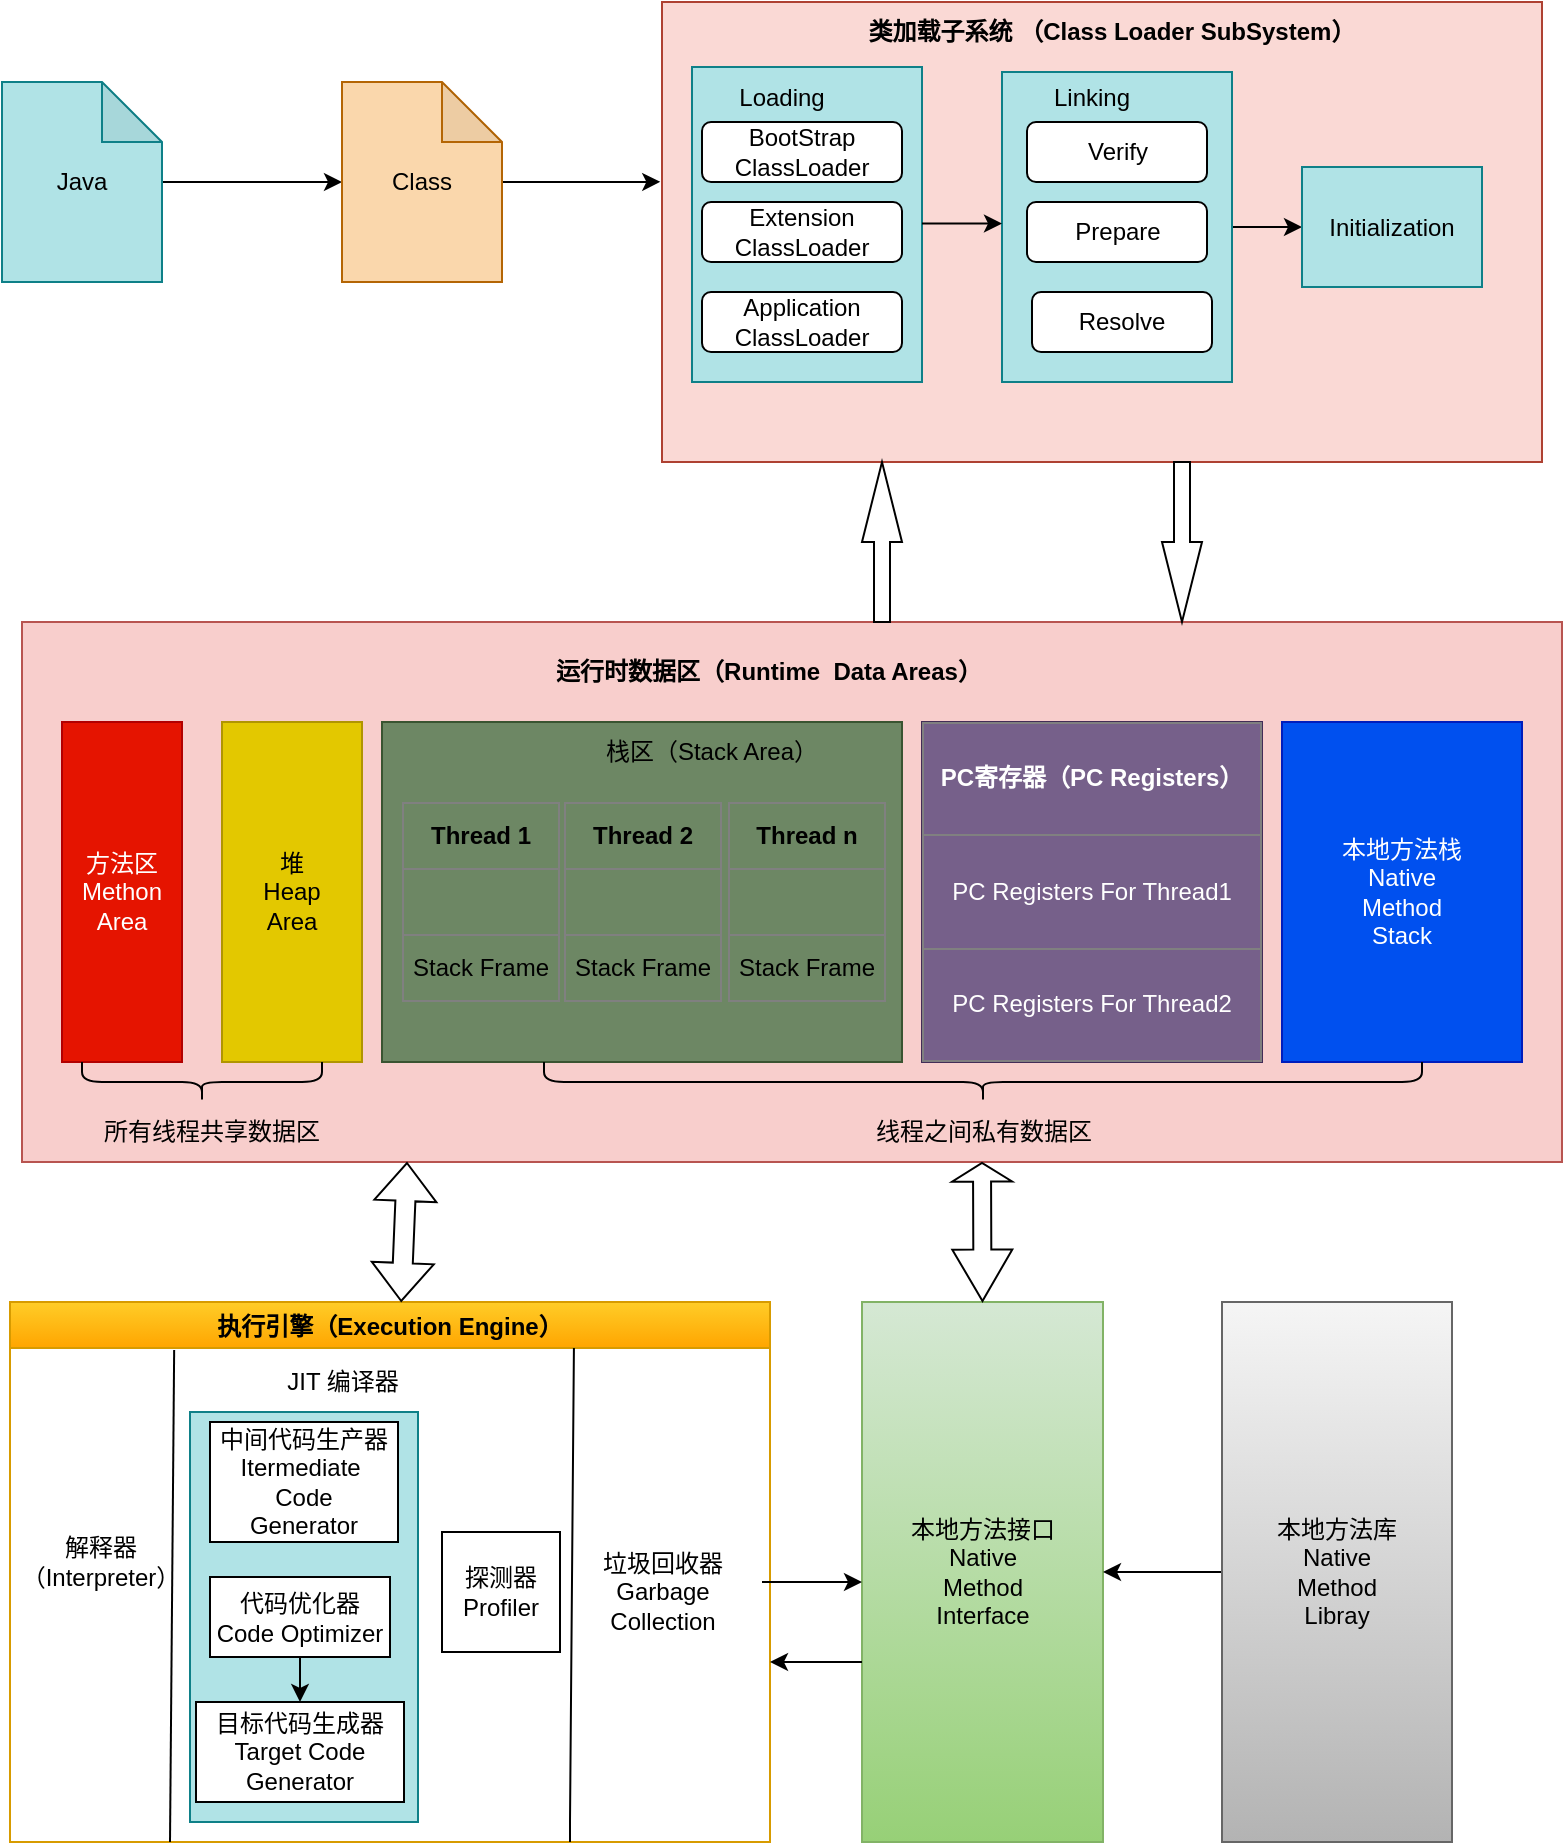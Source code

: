 <mxfile version="15.9.4" type="github">
  <diagram id="ina5q-MMzBwLPQNnRXQV" name="第 1 页">
    <mxGraphModel dx="1422" dy="762" grid="1" gridSize="10" guides="1" tooltips="1" connect="1" arrows="1" fold="1" page="1" pageScale="1" pageWidth="827" pageHeight="1169" math="0" shadow="0">
      <root>
        <mxCell id="0" />
        <mxCell id="1" parent="0" />
        <mxCell id="_j4ldURv0qFXSPAYDD44-5" value="" style="rounded=0;whiteSpace=wrap;html=1;fillColor=#fad9d5;strokeColor=#ae4132;" vertex="1" parent="1">
          <mxGeometry x="360" y="10" width="440" height="230" as="geometry" />
        </mxCell>
        <mxCell id="_j4ldURv0qFXSPAYDD44-26" value="" style="edgeStyle=orthogonalEdgeStyle;rounded=0;orthogonalLoop=1;jettySize=auto;html=1;" edge="1" parent="1" source="_j4ldURv0qFXSPAYDD44-1" target="_j4ldURv0qFXSPAYDD44-2">
          <mxGeometry relative="1" as="geometry" />
        </mxCell>
        <mxCell id="_j4ldURv0qFXSPAYDD44-1" value="Java" style="shape=note;whiteSpace=wrap;html=1;backgroundOutline=1;darkOpacity=0.05;fillColor=#b0e3e6;strokeColor=#0e8088;" vertex="1" parent="1">
          <mxGeometry x="30" y="50" width="80" height="100" as="geometry" />
        </mxCell>
        <mxCell id="_j4ldURv0qFXSPAYDD44-28" value="" style="edgeStyle=orthogonalEdgeStyle;rounded=0;orthogonalLoop=1;jettySize=auto;html=1;entryX=-0.002;entryY=0.391;entryDx=0;entryDy=0;entryPerimeter=0;" edge="1" parent="1" source="_j4ldURv0qFXSPAYDD44-2" target="_j4ldURv0qFXSPAYDD44-5">
          <mxGeometry relative="1" as="geometry">
            <mxPoint x="350" y="100" as="targetPoint" />
          </mxGeometry>
        </mxCell>
        <mxCell id="_j4ldURv0qFXSPAYDD44-2" value="Class" style="shape=note;whiteSpace=wrap;html=1;backgroundOutline=1;darkOpacity=0.05;fillColor=#fad7ac;strokeColor=#b46504;" vertex="1" parent="1">
          <mxGeometry x="200" y="50" width="80" height="100" as="geometry" />
        </mxCell>
        <mxCell id="_j4ldURv0qFXSPAYDD44-6" value="" style="rounded=0;whiteSpace=wrap;html=1;fillColor=#b0e3e6;strokeColor=#0e8088;" vertex="1" parent="1">
          <mxGeometry x="375" y="42.5" width="115" height="157.5" as="geometry" />
        </mxCell>
        <mxCell id="_j4ldURv0qFXSPAYDD44-31" value="" style="edgeStyle=orthogonalEdgeStyle;rounded=0;orthogonalLoop=1;jettySize=auto;html=1;" edge="1" parent="1" source="_j4ldURv0qFXSPAYDD44-7" target="_j4ldURv0qFXSPAYDD44-8">
          <mxGeometry relative="1" as="geometry" />
        </mxCell>
        <mxCell id="_j4ldURv0qFXSPAYDD44-7" value="" style="rounded=0;whiteSpace=wrap;html=1;fillColor=#b0e3e6;strokeColor=#0e8088;" vertex="1" parent="1">
          <mxGeometry x="530" y="45" width="115" height="155" as="geometry" />
        </mxCell>
        <mxCell id="_j4ldURv0qFXSPAYDD44-8" value="Initialization" style="rounded=0;whiteSpace=wrap;html=1;fillColor=#b0e3e6;strokeColor=#0e8088;" vertex="1" parent="1">
          <mxGeometry x="680" y="92.5" width="90" height="60" as="geometry" />
        </mxCell>
        <mxCell id="_j4ldURv0qFXSPAYDD44-9" value="BootStrap&lt;br&gt;ClassLoader" style="rounded=1;whiteSpace=wrap;html=1;" vertex="1" parent="1">
          <mxGeometry x="380" y="70" width="100" height="30" as="geometry" />
        </mxCell>
        <mxCell id="_j4ldURv0qFXSPAYDD44-10" value="Extension&lt;br&gt;ClassLoader" style="rounded=1;whiteSpace=wrap;html=1;" vertex="1" parent="1">
          <mxGeometry x="380" y="110" width="100" height="30" as="geometry" />
        </mxCell>
        <mxCell id="_j4ldURv0qFXSPAYDD44-11" value="Application&lt;br&gt;ClassLoader" style="rounded=1;whiteSpace=wrap;html=1;" vertex="1" parent="1">
          <mxGeometry x="380" y="155" width="100" height="30" as="geometry" />
        </mxCell>
        <mxCell id="_j4ldURv0qFXSPAYDD44-12" value="Verify" style="rounded=1;whiteSpace=wrap;html=1;" vertex="1" parent="1">
          <mxGeometry x="542.5" y="70" width="90" height="30" as="geometry" />
        </mxCell>
        <mxCell id="_j4ldURv0qFXSPAYDD44-13" value="Prepare" style="rounded=1;whiteSpace=wrap;html=1;" vertex="1" parent="1">
          <mxGeometry x="542.5" y="110" width="90" height="30" as="geometry" />
        </mxCell>
        <mxCell id="_j4ldURv0qFXSPAYDD44-14" value="Resolve" style="rounded=1;whiteSpace=wrap;html=1;" vertex="1" parent="1">
          <mxGeometry x="545" y="155" width="90" height="30" as="geometry" />
        </mxCell>
        <mxCell id="_j4ldURv0qFXSPAYDD44-19" value="Linking" style="text;html=1;strokeColor=none;fillColor=none;align=center;verticalAlign=middle;whiteSpace=wrap;rounded=0;" vertex="1" parent="1">
          <mxGeometry x="545" y="42.5" width="60" height="30" as="geometry" />
        </mxCell>
        <mxCell id="_j4ldURv0qFXSPAYDD44-20" value="&lt;b&gt;类加载子系统 （&lt;/b&gt;&lt;b&gt;Class Loader SubSystem&lt;/b&gt;&lt;b&gt;）&lt;/b&gt;" style="text;html=1;strokeColor=none;fillColor=none;align=center;verticalAlign=middle;whiteSpace=wrap;rounded=0;" vertex="1" parent="1">
          <mxGeometry x="400" y="10" width="370" height="30" as="geometry" />
        </mxCell>
        <mxCell id="_j4ldURv0qFXSPAYDD44-23" value="Loading" style="text;html=1;strokeColor=none;fillColor=none;align=center;verticalAlign=middle;whiteSpace=wrap;rounded=0;" vertex="1" parent="1">
          <mxGeometry x="390" y="42.5" width="60" height="30" as="geometry" />
        </mxCell>
        <mxCell id="_j4ldURv0qFXSPAYDD44-30" value="" style="endArrow=classic;html=1;rounded=0;" edge="1" parent="1">
          <mxGeometry width="50" height="50" relative="1" as="geometry">
            <mxPoint x="490" y="120.75" as="sourcePoint" />
            <mxPoint x="530" y="120.75" as="targetPoint" />
          </mxGeometry>
        </mxCell>
        <mxCell id="_j4ldURv0qFXSPAYDD44-32" value="" style="rounded=0;whiteSpace=wrap;html=1;fillColor=#f8cecc;strokeColor=#b85450;" vertex="1" parent="1">
          <mxGeometry x="40" y="320" width="770" height="270" as="geometry" />
        </mxCell>
        <mxCell id="_j4ldURv0qFXSPAYDD44-33" value="" style="html=1;shadow=0;dashed=0;align=center;verticalAlign=middle;shape=mxgraph.arrows2.arrow;dy=0.6;dx=40;direction=south;notch=0;" vertex="1" parent="1">
          <mxGeometry x="610" y="240" width="20" height="80" as="geometry" />
        </mxCell>
        <mxCell id="_j4ldURv0qFXSPAYDD44-34" value="" style="html=1;shadow=0;dashed=0;align=center;verticalAlign=middle;shape=mxgraph.arrows2.arrow;dy=0.6;dx=40;direction=north;notch=0;" vertex="1" parent="1">
          <mxGeometry x="460" y="240" width="20" height="80" as="geometry" />
        </mxCell>
        <mxCell id="_j4ldURv0qFXSPAYDD44-35" value="&lt;b&gt;运行时数据区（Runtime&amp;nbsp; Data Areas）&lt;/b&gt;" style="text;html=1;strokeColor=none;fillColor=none;align=center;verticalAlign=middle;whiteSpace=wrap;rounded=0;" vertex="1" parent="1">
          <mxGeometry x="301" y="330" width="225" height="30" as="geometry" />
        </mxCell>
        <mxCell id="_j4ldURv0qFXSPAYDD44-38" value="" style="rounded=0;whiteSpace=wrap;html=1;fillColor=#6d8764;fontColor=#ffffff;strokeColor=#3A5431;" vertex="1" parent="1">
          <mxGeometry x="220" y="370" width="260" height="170" as="geometry" />
        </mxCell>
        <mxCell id="_j4ldURv0qFXSPAYDD44-42" value="本地方法栈&lt;br&gt;Native&lt;br&gt;Method&lt;br&gt;Stack" style="rounded=0;whiteSpace=wrap;html=1;fillColor=#0050ef;strokeColor=#001DBC;fontColor=#ffffff;" vertex="1" parent="1">
          <mxGeometry x="670" y="370" width="120" height="170" as="geometry" />
        </mxCell>
        <mxCell id="_j4ldURv0qFXSPAYDD44-43" value="&lt;span&gt;方法区&lt;/span&gt;&lt;br&gt;&lt;span&gt;Methon&lt;/span&gt;&lt;br&gt;&lt;span&gt;Area&lt;/span&gt;" style="rounded=0;whiteSpace=wrap;html=1;fillColor=#e51400;fontColor=#ffffff;strokeColor=#B20000;" vertex="1" parent="1">
          <mxGeometry x="60" y="370" width="60" height="170" as="geometry" />
        </mxCell>
        <mxCell id="_j4ldURv0qFXSPAYDD44-44" value="&lt;span&gt;堆&lt;/span&gt;&lt;br&gt;&lt;span&gt;Heap&lt;/span&gt;&lt;br&gt;&lt;span&gt;Area&lt;/span&gt;" style="rounded=0;whiteSpace=wrap;html=1;fillColor=#e3c800;fontColor=#000000;strokeColor=#B09500;" vertex="1" parent="1">
          <mxGeometry x="140" y="370" width="70" height="170" as="geometry" />
        </mxCell>
        <mxCell id="_j4ldURv0qFXSPAYDD44-45" value="栈区（Stack Area）" style="text;html=1;strokeColor=none;fillColor=none;align=center;verticalAlign=middle;whiteSpace=wrap;rounded=0;" vertex="1" parent="1">
          <mxGeometry x="320" y="370" width="130" height="30" as="geometry" />
        </mxCell>
        <mxCell id="_j4ldURv0qFXSPAYDD44-46" value="&lt;table border=&quot;1&quot; width=&quot;100%&quot; cellpadding=&quot;4&quot; style=&quot;width: 100% ; height: 100% ; border-collapse: collapse&quot;&gt;&lt;tbody&gt;&lt;tr&gt;&lt;th align=&quot;center&quot;&gt;Thread 1&lt;/th&gt;&lt;/tr&gt;&lt;tr&gt;&lt;td align=&quot;center&quot;&gt;&lt;br&gt;&lt;/td&gt;&lt;/tr&gt;&lt;tr&gt;&lt;td align=&quot;center&quot;&gt;Stack Frame&lt;/td&gt;&lt;/tr&gt;&lt;/tbody&gt;&lt;/table&gt;" style="text;html=1;strokeColor=none;fillColor=none;overflow=fill;" vertex="1" parent="1">
          <mxGeometry x="230" y="410" width="79" height="100" as="geometry" />
        </mxCell>
        <mxCell id="_j4ldURv0qFXSPAYDD44-47" value="&lt;table border=&quot;1&quot; width=&quot;100%&quot; cellpadding=&quot;4&quot; style=&quot;width: 100% ; height: 100% ; border-collapse: collapse&quot;&gt;&lt;tbody&gt;&lt;tr&gt;&lt;th align=&quot;center&quot;&gt;Thread 2&lt;/th&gt;&lt;/tr&gt;&lt;tr&gt;&lt;td align=&quot;center&quot;&gt;&lt;br&gt;&lt;/td&gt;&lt;/tr&gt;&lt;tr&gt;&lt;td align=&quot;center&quot;&gt;Stack Frame&lt;/td&gt;&lt;/tr&gt;&lt;/tbody&gt;&lt;/table&gt;" style="text;html=1;strokeColor=none;fillColor=none;overflow=fill;" vertex="1" parent="1">
          <mxGeometry x="311" y="410" width="79" height="100" as="geometry" />
        </mxCell>
        <mxCell id="_j4ldURv0qFXSPAYDD44-48" value="&lt;table border=&quot;1&quot; width=&quot;100%&quot; cellpadding=&quot;4&quot; style=&quot;width: 100% ; height: 100% ; border-collapse: collapse&quot;&gt;&lt;tbody&gt;&lt;tr&gt;&lt;th align=&quot;center&quot;&gt;Thread n&lt;/th&gt;&lt;/tr&gt;&lt;tr&gt;&lt;td align=&quot;center&quot;&gt;&lt;br&gt;&lt;/td&gt;&lt;/tr&gt;&lt;tr&gt;&lt;td align=&quot;center&quot;&gt;Stack Frame&lt;/td&gt;&lt;/tr&gt;&lt;/tbody&gt;&lt;/table&gt;" style="text;html=1;strokeColor=none;fillColor=none;overflow=fill;" vertex="1" parent="1">
          <mxGeometry x="393" y="410" width="79" height="100" as="geometry" />
        </mxCell>
        <mxCell id="_j4ldURv0qFXSPAYDD44-49" value="&lt;table border=&quot;1&quot; width=&quot;100%&quot; cellpadding=&quot;4&quot; style=&quot;width: 100% ; height: 100% ; border-collapse: collapse&quot;&gt;&lt;tbody&gt;&lt;tr&gt;&lt;th align=&quot;center&quot;&gt;PC寄存器（PC Registers）&lt;/th&gt;&lt;/tr&gt;&lt;tr&gt;&lt;td align=&quot;center&quot;&gt;PC Registers For Thread1&lt;/td&gt;&lt;/tr&gt;&lt;tr&gt;&lt;td align=&quot;center&quot;&gt;PC Registers For Thread2&lt;br&gt;&lt;/td&gt;&lt;/tr&gt;&lt;/tbody&gt;&lt;/table&gt;" style="text;html=1;strokeColor=#432D57;fillColor=#76608a;overflow=fill;fontColor=#ffffff;" vertex="1" parent="1">
          <mxGeometry x="490" y="370" width="170" height="170" as="geometry" />
        </mxCell>
        <mxCell id="_j4ldURv0qFXSPAYDD44-54" value="" style="shape=curlyBracket;whiteSpace=wrap;html=1;rounded=1;direction=north;" vertex="1" parent="1">
          <mxGeometry x="70" y="540" width="120" height="20" as="geometry" />
        </mxCell>
        <mxCell id="_j4ldURv0qFXSPAYDD44-57" value="" style="shape=curlyBracket;whiteSpace=wrap;html=1;rounded=1;direction=north;" vertex="1" parent="1">
          <mxGeometry x="301" y="540" width="439" height="20" as="geometry" />
        </mxCell>
        <mxCell id="_j4ldURv0qFXSPAYDD44-60" value="所有线程共享数据区" style="text;html=1;strokeColor=none;fillColor=none;align=center;verticalAlign=middle;whiteSpace=wrap;rounded=0;" vertex="1" parent="1">
          <mxGeometry x="80" y="560" width="110" height="30" as="geometry" />
        </mxCell>
        <mxCell id="_j4ldURv0qFXSPAYDD44-61" value="线程之间私有数据区" style="text;html=1;strokeColor=none;fillColor=none;align=center;verticalAlign=middle;whiteSpace=wrap;rounded=0;" vertex="1" parent="1">
          <mxGeometry x="460.5" y="560" width="120" height="30" as="geometry" />
        </mxCell>
        <mxCell id="_j4ldURv0qFXSPAYDD44-62" value="执行引擎（Execution Engine）" style="swimlane;fillColor=#ffcd28;strokeColor=#d79b00;gradientColor=#ffa500;" vertex="1" parent="1">
          <mxGeometry x="34" y="660" width="380" height="270" as="geometry">
            <mxRectangle x="40" y="670" width="210" height="23" as="alternateBounds" />
          </mxGeometry>
        </mxCell>
        <mxCell id="_j4ldURv0qFXSPAYDD44-67" value="" style="endArrow=none;html=1;rounded=0;entryX=0.216;entryY=0.089;entryDx=0;entryDy=0;entryPerimeter=0;" edge="1" parent="_j4ldURv0qFXSPAYDD44-62" target="_j4ldURv0qFXSPAYDD44-62">
          <mxGeometry width="50" height="50" relative="1" as="geometry">
            <mxPoint x="80" y="270" as="sourcePoint" />
            <mxPoint x="80" y="30" as="targetPoint" />
          </mxGeometry>
        </mxCell>
        <mxCell id="_j4ldURv0qFXSPAYDD44-68" value="" style="endArrow=none;html=1;rounded=0;entryX=0.742;entryY=0.085;entryDx=0;entryDy=0;entryPerimeter=0;" edge="1" parent="_j4ldURv0qFXSPAYDD44-62" target="_j4ldURv0qFXSPAYDD44-62">
          <mxGeometry width="50" height="50" relative="1" as="geometry">
            <mxPoint x="280" y="270" as="sourcePoint" />
            <mxPoint x="280" y="30" as="targetPoint" />
            <Array as="points">
              <mxPoint x="280" y="260" />
            </Array>
          </mxGeometry>
        </mxCell>
        <mxCell id="_j4ldURv0qFXSPAYDD44-69" value="解释器&lt;br&gt;（Interpreter）" style="text;html=1;align=center;verticalAlign=middle;resizable=0;points=[];autosize=1;strokeColor=none;fillColor=none;" vertex="1" parent="_j4ldURv0qFXSPAYDD44-62">
          <mxGeometry y="115" width="90" height="30" as="geometry" />
        </mxCell>
        <mxCell id="_j4ldURv0qFXSPAYDD44-71" value="" style="rounded=0;whiteSpace=wrap;html=1;fillColor=#b0e3e6;strokeColor=#0e8088;" vertex="1" parent="_j4ldURv0qFXSPAYDD44-62">
          <mxGeometry x="90" y="55" width="114" height="205" as="geometry" />
        </mxCell>
        <mxCell id="_j4ldURv0qFXSPAYDD44-72" value="探测器&lt;br&gt;Profiler" style="rounded=0;whiteSpace=wrap;html=1;" vertex="1" parent="_j4ldURv0qFXSPAYDD44-62">
          <mxGeometry x="216" y="115" width="59" height="60" as="geometry" />
        </mxCell>
        <mxCell id="_j4ldURv0qFXSPAYDD44-73" value="垃圾回收器&lt;br&gt;Garbage&lt;br&gt;Collection" style="text;html=1;align=center;verticalAlign=middle;resizable=0;points=[];autosize=1;strokeColor=none;fillColor=none;" vertex="1" parent="_j4ldURv0qFXSPAYDD44-62">
          <mxGeometry x="286" y="120" width="80" height="50" as="geometry" />
        </mxCell>
        <mxCell id="_j4ldURv0qFXSPAYDD44-74" value="中间代码生产器&lt;br&gt;Itermediate&amp;nbsp;&lt;br&gt;Code&lt;br&gt;Generator" style="rounded=0;whiteSpace=wrap;html=1;" vertex="1" parent="_j4ldURv0qFXSPAYDD44-62">
          <mxGeometry x="100" y="60" width="94" height="60" as="geometry" />
        </mxCell>
        <mxCell id="_j4ldURv0qFXSPAYDD44-79" value="" style="edgeStyle=orthogonalEdgeStyle;rounded=0;orthogonalLoop=1;jettySize=auto;html=1;" edge="1" parent="_j4ldURv0qFXSPAYDD44-62" source="_j4ldURv0qFXSPAYDD44-75" target="_j4ldURv0qFXSPAYDD44-76">
          <mxGeometry relative="1" as="geometry" />
        </mxCell>
        <mxCell id="_j4ldURv0qFXSPAYDD44-75" value="代码优化器&lt;br&gt;Code Optimizer" style="rounded=0;whiteSpace=wrap;html=1;" vertex="1" parent="_j4ldURv0qFXSPAYDD44-62">
          <mxGeometry x="100" y="137.5" width="90" height="40" as="geometry" />
        </mxCell>
        <mxCell id="_j4ldURv0qFXSPAYDD44-76" value="目标代码生成器&lt;br&gt;Target Code&lt;br&gt;Generator" style="rounded=0;whiteSpace=wrap;html=1;" vertex="1" parent="_j4ldURv0qFXSPAYDD44-62">
          <mxGeometry x="93" y="200" width="104" height="50" as="geometry" />
        </mxCell>
        <mxCell id="_j4ldURv0qFXSPAYDD44-63" value="本地方法接口&lt;br&gt;Native&lt;br&gt;Method&lt;br&gt;Interface" style="rounded=0;whiteSpace=wrap;html=1;fillColor=#d5e8d4;gradientColor=#97d077;strokeColor=#82b366;" vertex="1" parent="1">
          <mxGeometry x="460" y="660" width="120.5" height="270" as="geometry" />
        </mxCell>
        <mxCell id="_j4ldURv0qFXSPAYDD44-81" value="" style="edgeStyle=orthogonalEdgeStyle;rounded=0;orthogonalLoop=1;jettySize=auto;html=1;" edge="1" parent="1" source="_j4ldURv0qFXSPAYDD44-64" target="_j4ldURv0qFXSPAYDD44-63">
          <mxGeometry relative="1" as="geometry" />
        </mxCell>
        <mxCell id="_j4ldURv0qFXSPAYDD44-64" value="本地方法库&lt;br&gt;Native&lt;br&gt;Method&lt;br&gt;Libray" style="rounded=0;whiteSpace=wrap;html=1;fillColor=#f5f5f5;gradientColor=#b3b3b3;strokeColor=#666666;" vertex="1" parent="1">
          <mxGeometry x="640" y="660" width="115" height="270" as="geometry" />
        </mxCell>
        <mxCell id="_j4ldURv0qFXSPAYDD44-70" value="JIT 编译器" style="text;html=1;align=center;verticalAlign=middle;resizable=0;points=[];autosize=1;strokeColor=none;fillColor=none;" vertex="1" parent="1">
          <mxGeometry x="165" y="690" width="70" height="20" as="geometry" />
        </mxCell>
        <mxCell id="_j4ldURv0qFXSPAYDD44-83" value="" style="endArrow=classic;html=1;rounded=0;" edge="1" parent="1">
          <mxGeometry width="50" height="50" relative="1" as="geometry">
            <mxPoint x="410" y="800" as="sourcePoint" />
            <mxPoint x="460" y="800" as="targetPoint" />
          </mxGeometry>
        </mxCell>
        <mxCell id="_j4ldURv0qFXSPAYDD44-84" value="" style="endArrow=classic;html=1;rounded=0;" edge="1" parent="1">
          <mxGeometry width="50" height="50" relative="1" as="geometry">
            <mxPoint x="460" y="840" as="sourcePoint" />
            <mxPoint x="414" y="840" as="targetPoint" />
          </mxGeometry>
        </mxCell>
        <mxCell id="_j4ldURv0qFXSPAYDD44-85" value="" style="shape=flexArrow;endArrow=classic;startArrow=classic;html=1;rounded=0;entryX=0.25;entryY=1;entryDx=0;entryDy=0;" edge="1" parent="1" source="_j4ldURv0qFXSPAYDD44-62" target="_j4ldURv0qFXSPAYDD44-32">
          <mxGeometry width="100" height="100" relative="1" as="geometry">
            <mxPoint x="210" y="690" as="sourcePoint" />
            <mxPoint x="310" y="590" as="targetPoint" />
          </mxGeometry>
        </mxCell>
        <mxCell id="_j4ldURv0qFXSPAYDD44-87" value="" style="shape=flexArrow;endArrow=classic;startArrow=classic;html=1;rounded=0;exitX=0.5;exitY=0;exitDx=0;exitDy=0;width=9;endSize=2.77;startSize=8.24;" edge="1" parent="1" source="_j4ldURv0qFXSPAYDD44-63">
          <mxGeometry width="100" height="100" relative="1" as="geometry">
            <mxPoint x="526" y="670" as="sourcePoint" />
            <mxPoint x="520" y="590" as="targetPoint" />
          </mxGeometry>
        </mxCell>
      </root>
    </mxGraphModel>
  </diagram>
</mxfile>
